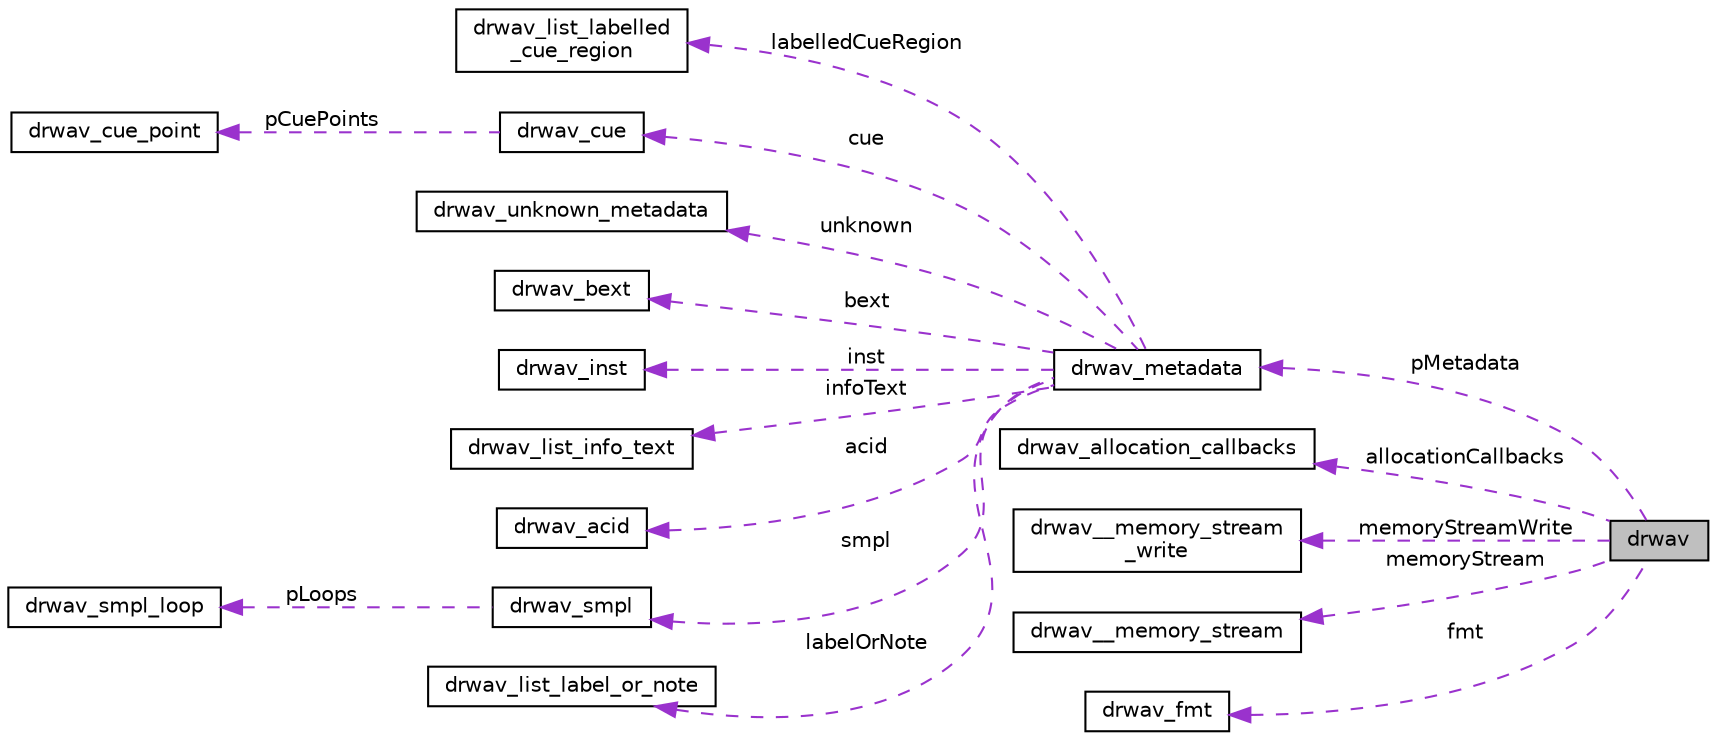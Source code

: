 digraph "drwav"
{
 // LATEX_PDF_SIZE
  edge [fontname="Helvetica",fontsize="10",labelfontname="Helvetica",labelfontsize="10"];
  node [fontname="Helvetica",fontsize="10",shape=record];
  rankdir="LR";
  Node1 [label="drwav",height=0.2,width=0.4,color="black", fillcolor="grey75", style="filled", fontcolor="black",tooltip=" "];
  Node2 -> Node1 [dir="back",color="darkorchid3",fontsize="10",style="dashed",label=" pMetadata" ,fontname="Helvetica"];
  Node2 [label="drwav_metadata",height=0.2,width=0.4,color="black", fillcolor="white", style="filled",URL="$structdrwav__metadata.html",tooltip=" "];
  Node3 -> Node2 [dir="back",color="darkorchid3",fontsize="10",style="dashed",label=" labelledCueRegion" ,fontname="Helvetica"];
  Node3 [label="drwav_list_labelled\l_cue_region",height=0.2,width=0.4,color="black", fillcolor="white", style="filled",URL="$structdrwav__list__labelled__cue__region.html",tooltip=" "];
  Node4 -> Node2 [dir="back",color="darkorchid3",fontsize="10",style="dashed",label=" cue" ,fontname="Helvetica"];
  Node4 [label="drwav_cue",height=0.2,width=0.4,color="black", fillcolor="white", style="filled",URL="$structdrwav__cue.html",tooltip=" "];
  Node5 -> Node4 [dir="back",color="darkorchid3",fontsize="10",style="dashed",label=" pCuePoints" ,fontname="Helvetica"];
  Node5 [label="drwav_cue_point",height=0.2,width=0.4,color="black", fillcolor="white", style="filled",URL="$structdrwav__cue__point.html",tooltip=" "];
  Node6 -> Node2 [dir="back",color="darkorchid3",fontsize="10",style="dashed",label=" unknown" ,fontname="Helvetica"];
  Node6 [label="drwav_unknown_metadata",height=0.2,width=0.4,color="black", fillcolor="white", style="filled",URL="$structdrwav__unknown__metadata.html",tooltip=" "];
  Node7 -> Node2 [dir="back",color="darkorchid3",fontsize="10",style="dashed",label=" bext" ,fontname="Helvetica"];
  Node7 [label="drwav_bext",height=0.2,width=0.4,color="black", fillcolor="white", style="filled",URL="$structdrwav__bext.html",tooltip=" "];
  Node8 -> Node2 [dir="back",color="darkorchid3",fontsize="10",style="dashed",label=" inst" ,fontname="Helvetica"];
  Node8 [label="drwav_inst",height=0.2,width=0.4,color="black", fillcolor="white", style="filled",URL="$structdrwav__inst.html",tooltip=" "];
  Node9 -> Node2 [dir="back",color="darkorchid3",fontsize="10",style="dashed",label=" infoText" ,fontname="Helvetica"];
  Node9 [label="drwav_list_info_text",height=0.2,width=0.4,color="black", fillcolor="white", style="filled",URL="$structdrwav__list__info__text.html",tooltip=" "];
  Node10 -> Node2 [dir="back",color="darkorchid3",fontsize="10",style="dashed",label=" acid" ,fontname="Helvetica"];
  Node10 [label="drwav_acid",height=0.2,width=0.4,color="black", fillcolor="white", style="filled",URL="$structdrwav__acid.html",tooltip=" "];
  Node11 -> Node2 [dir="back",color="darkorchid3",fontsize="10",style="dashed",label=" smpl" ,fontname="Helvetica"];
  Node11 [label="drwav_smpl",height=0.2,width=0.4,color="black", fillcolor="white", style="filled",URL="$structdrwav__smpl.html",tooltip=" "];
  Node12 -> Node11 [dir="back",color="darkorchid3",fontsize="10",style="dashed",label=" pLoops" ,fontname="Helvetica"];
  Node12 [label="drwav_smpl_loop",height=0.2,width=0.4,color="black", fillcolor="white", style="filled",URL="$structdrwav__smpl__loop.html",tooltip=" "];
  Node13 -> Node2 [dir="back",color="darkorchid3",fontsize="10",style="dashed",label=" labelOrNote" ,fontname="Helvetica"];
  Node13 [label="drwav_list_label_or_note",height=0.2,width=0.4,color="black", fillcolor="white", style="filled",URL="$structdrwav__list__label__or__note.html",tooltip=" "];
  Node14 -> Node1 [dir="back",color="darkorchid3",fontsize="10",style="dashed",label=" allocationCallbacks" ,fontname="Helvetica"];
  Node14 [label="drwav_allocation_callbacks",height=0.2,width=0.4,color="black", fillcolor="white", style="filled",URL="$structdrwav__allocation__callbacks.html",tooltip=" "];
  Node15 -> Node1 [dir="back",color="darkorchid3",fontsize="10",style="dashed",label=" memoryStreamWrite" ,fontname="Helvetica"];
  Node15 [label="drwav__memory_stream\l_write",height=0.2,width=0.4,color="black", fillcolor="white", style="filled",URL="$structdrwav____memory__stream__write.html",tooltip=" "];
  Node16 -> Node1 [dir="back",color="darkorchid3",fontsize="10",style="dashed",label=" memoryStream" ,fontname="Helvetica"];
  Node16 [label="drwav__memory_stream",height=0.2,width=0.4,color="black", fillcolor="white", style="filled",URL="$structdrwav____memory__stream.html",tooltip=" "];
  Node17 -> Node1 [dir="back",color="darkorchid3",fontsize="10",style="dashed",label=" fmt" ,fontname="Helvetica"];
  Node17 [label="drwav_fmt",height=0.2,width=0.4,color="black", fillcolor="white", style="filled",URL="$structdrwav__fmt.html",tooltip=" "];
}
